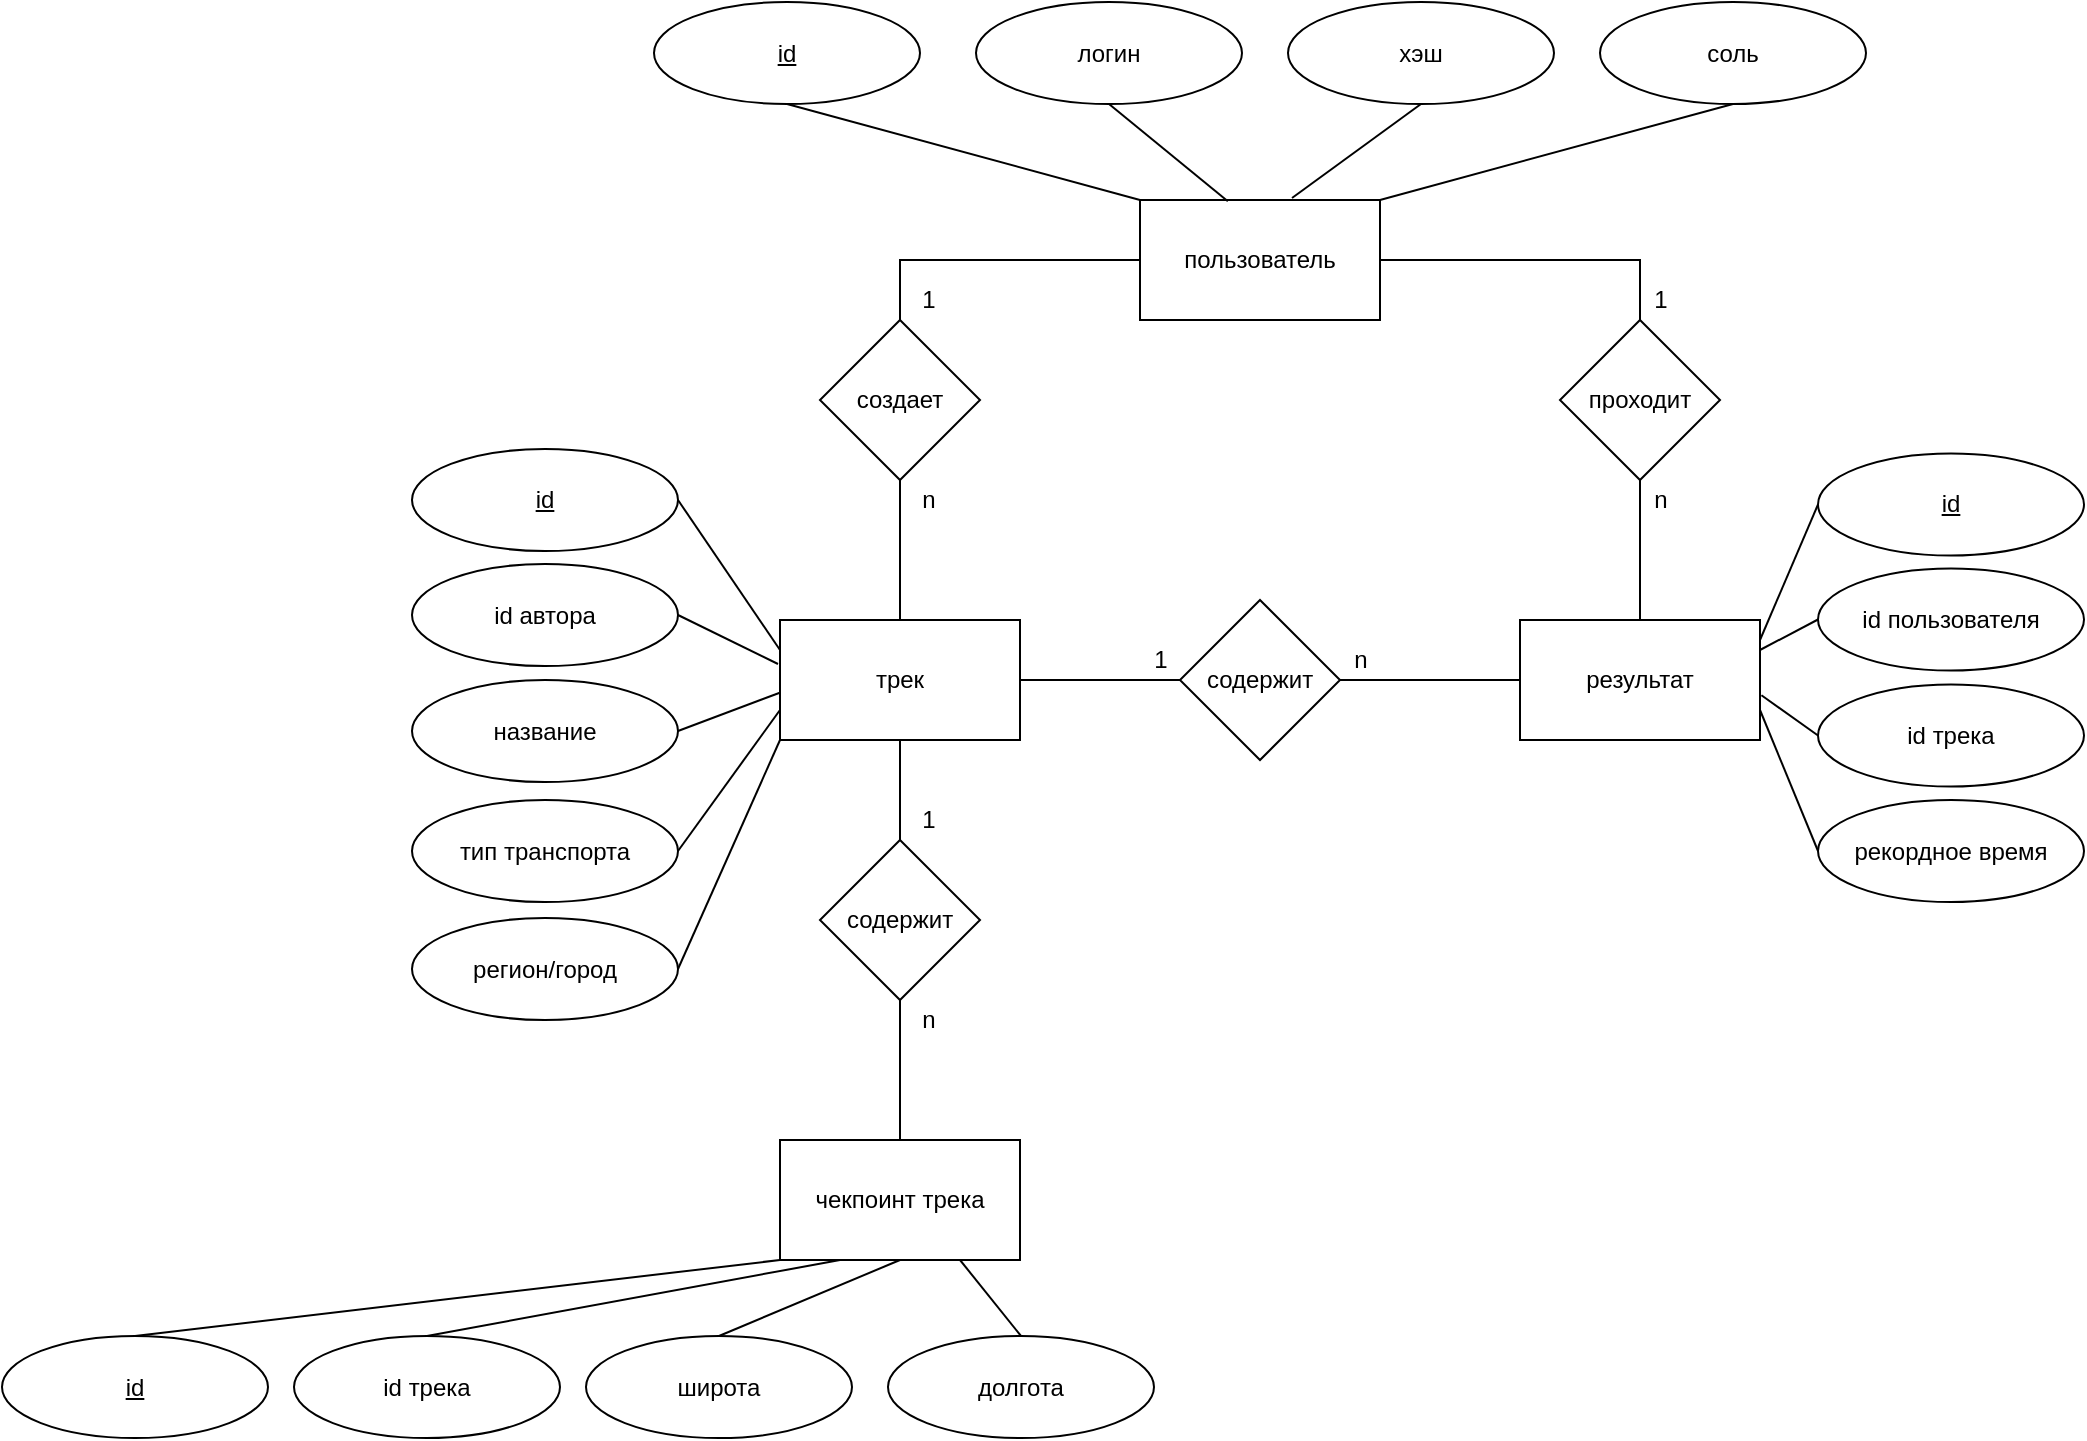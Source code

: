 <mxfile version="17.1.2" type="device"><diagram id="o70lu1VtDJYc2vAxYk9f" name="Page-1"><mxGraphModel dx="1725" dy="723" grid="0" gridSize="10" guides="1" tooltips="1" connect="1" arrows="1" fold="1" page="0" pageScale="1" pageWidth="827" pageHeight="1169" math="0" shadow="0"><root><mxCell id="0"/><mxCell id="1" parent="0"/><mxCell id="kHg4MAI1OFPlCuFPZ9Fh-8" style="edgeStyle=orthogonalEdgeStyle;rounded=0;orthogonalLoop=1;jettySize=auto;html=1;exitX=0.5;exitY=1;exitDx=0;exitDy=0;entryX=0.5;entryY=0;entryDx=0;entryDy=0;endArrow=none;endFill=0;" parent="1" source="kHg4MAI1OFPlCuFPZ9Fh-2" target="kHg4MAI1OFPlCuFPZ9Fh-7" edge="1"><mxGeometry relative="1" as="geometry"/></mxCell><mxCell id="kHg4MAI1OFPlCuFPZ9Fh-17" style="edgeStyle=orthogonalEdgeStyle;rounded=0;orthogonalLoop=1;jettySize=auto;html=1;exitX=0.5;exitY=0;exitDx=0;exitDy=0;entryX=0.5;entryY=1;entryDx=0;entryDy=0;endArrow=none;endFill=0;" parent="1" source="kHg4MAI1OFPlCuFPZ9Fh-2" target="kHg4MAI1OFPlCuFPZ9Fh-15" edge="1"><mxGeometry relative="1" as="geometry"/></mxCell><mxCell id="J5gRa33muQqdaxk7Oa_i-2" style="rounded=0;orthogonalLoop=1;jettySize=auto;html=1;exitX=0;exitY=1;exitDx=0;exitDy=0;entryX=1;entryY=0.5;entryDx=0;entryDy=0;endArrow=none;endFill=0;" edge="1" parent="1" source="kHg4MAI1OFPlCuFPZ9Fh-2" target="J5gRa33muQqdaxk7Oa_i-1"><mxGeometry relative="1" as="geometry"/></mxCell><mxCell id="kHg4MAI1OFPlCuFPZ9Fh-2" value="трек" style="rounded=0;whiteSpace=wrap;html=1;" parent="1" vertex="1"><mxGeometry x="350" y="370" width="120" height="60" as="geometry"/></mxCell><mxCell id="kHg4MAI1OFPlCuFPZ9Fh-3" value="чекпоинт трека" style="rounded=0;whiteSpace=wrap;html=1;" parent="1" vertex="1"><mxGeometry x="350" y="630" width="120" height="60" as="geometry"/></mxCell><mxCell id="kHg4MAI1OFPlCuFPZ9Fh-11" style="edgeStyle=orthogonalEdgeStyle;rounded=0;orthogonalLoop=1;jettySize=auto;html=1;exitX=0;exitY=0.5;exitDx=0;exitDy=0;entryX=1;entryY=0.5;entryDx=0;entryDy=0;endArrow=none;endFill=0;" parent="1" source="kHg4MAI1OFPlCuFPZ9Fh-4" target="kHg4MAI1OFPlCuFPZ9Fh-10" edge="1"><mxGeometry relative="1" as="geometry"/></mxCell><mxCell id="kHg4MAI1OFPlCuFPZ9Fh-4" value="результат" style="rounded=0;whiteSpace=wrap;html=1;" parent="1" vertex="1"><mxGeometry x="720" y="370" width="120" height="60" as="geometry"/></mxCell><mxCell id="kHg4MAI1OFPlCuFPZ9Fh-9" style="edgeStyle=orthogonalEdgeStyle;rounded=0;orthogonalLoop=1;jettySize=auto;html=1;exitX=0.5;exitY=1;exitDx=0;exitDy=0;entryX=0.5;entryY=0;entryDx=0;entryDy=0;endArrow=none;endFill=0;" parent="1" source="kHg4MAI1OFPlCuFPZ9Fh-7" target="kHg4MAI1OFPlCuFPZ9Fh-3" edge="1"><mxGeometry relative="1" as="geometry"/></mxCell><mxCell id="kHg4MAI1OFPlCuFPZ9Fh-7" value="содержит" style="rhombus;whiteSpace=wrap;html=1;" parent="1" vertex="1"><mxGeometry x="370" y="480" width="80" height="80" as="geometry"/></mxCell><mxCell id="kHg4MAI1OFPlCuFPZ9Fh-12" style="edgeStyle=orthogonalEdgeStyle;rounded=0;orthogonalLoop=1;jettySize=auto;html=1;exitX=0;exitY=0.5;exitDx=0;exitDy=0;entryX=1;entryY=0.5;entryDx=0;entryDy=0;endArrow=none;endFill=0;" parent="1" source="kHg4MAI1OFPlCuFPZ9Fh-10" target="kHg4MAI1OFPlCuFPZ9Fh-2" edge="1"><mxGeometry relative="1" as="geometry"/></mxCell><mxCell id="kHg4MAI1OFPlCuFPZ9Fh-10" value="&lt;span&gt;содержит&lt;/span&gt;" style="rhombus;whiteSpace=wrap;html=1;" parent="1" vertex="1"><mxGeometry x="550" y="360" width="80" height="80" as="geometry"/></mxCell><mxCell id="kHg4MAI1OFPlCuFPZ9Fh-19" style="edgeStyle=orthogonalEdgeStyle;rounded=0;orthogonalLoop=1;jettySize=auto;html=1;exitX=1;exitY=0.5;exitDx=0;exitDy=0;entryX=0.5;entryY=0;entryDx=0;entryDy=0;endArrow=none;endFill=0;" parent="1" source="kHg4MAI1OFPlCuFPZ9Fh-14" target="kHg4MAI1OFPlCuFPZ9Fh-16" edge="1"><mxGeometry relative="1" as="geometry"/></mxCell><mxCell id="kHg4MAI1OFPlCuFPZ9Fh-14" value="пользователь" style="rounded=0;whiteSpace=wrap;html=1;" parent="1" vertex="1"><mxGeometry x="530" y="160" width="120" height="60" as="geometry"/></mxCell><mxCell id="kHg4MAI1OFPlCuFPZ9Fh-18" style="edgeStyle=orthogonalEdgeStyle;rounded=0;orthogonalLoop=1;jettySize=auto;html=1;exitX=0.5;exitY=0;exitDx=0;exitDy=0;entryX=0;entryY=0.5;entryDx=0;entryDy=0;endArrow=none;endFill=0;" parent="1" source="kHg4MAI1OFPlCuFPZ9Fh-15" target="kHg4MAI1OFPlCuFPZ9Fh-14" edge="1"><mxGeometry relative="1" as="geometry"/></mxCell><mxCell id="kHg4MAI1OFPlCuFPZ9Fh-15" value="создает" style="rhombus;whiteSpace=wrap;html=1;" parent="1" vertex="1"><mxGeometry x="370" y="220" width="80" height="80" as="geometry"/></mxCell><mxCell id="kHg4MAI1OFPlCuFPZ9Fh-20" style="edgeStyle=orthogonalEdgeStyle;rounded=0;orthogonalLoop=1;jettySize=auto;html=1;exitX=0.5;exitY=1;exitDx=0;exitDy=0;entryX=0.5;entryY=0;entryDx=0;entryDy=0;endArrow=none;endFill=0;" parent="1" source="kHg4MAI1OFPlCuFPZ9Fh-16" target="kHg4MAI1OFPlCuFPZ9Fh-4" edge="1"><mxGeometry relative="1" as="geometry"/></mxCell><mxCell id="kHg4MAI1OFPlCuFPZ9Fh-16" value="проходит" style="rhombus;whiteSpace=wrap;html=1;" parent="1" vertex="1"><mxGeometry x="740" y="220" width="80" height="80" as="geometry"/></mxCell><mxCell id="kHg4MAI1OFPlCuFPZ9Fh-21" value="1" style="text;html=1;align=center;verticalAlign=middle;resizable=0;points=[];autosize=1;strokeColor=none;fillColor=none;" parent="1" vertex="1"><mxGeometry x="530" y="380" width="20" height="20" as="geometry"/></mxCell><mxCell id="kHg4MAI1OFPlCuFPZ9Fh-22" value="n" style="text;html=1;align=center;verticalAlign=middle;resizable=0;points=[];autosize=1;strokeColor=none;fillColor=none;" parent="1" vertex="1"><mxGeometry x="630" y="380" width="20" height="20" as="geometry"/></mxCell><mxCell id="kHg4MAI1OFPlCuFPZ9Fh-23" value="n" style="text;html=1;align=center;verticalAlign=middle;resizable=0;points=[];autosize=1;strokeColor=none;fillColor=none;" parent="1" vertex="1"><mxGeometry x="414" y="560" width="20" height="20" as="geometry"/></mxCell><mxCell id="kHg4MAI1OFPlCuFPZ9Fh-24" value="1" style="text;html=1;align=center;verticalAlign=middle;resizable=0;points=[];autosize=1;strokeColor=none;fillColor=none;" parent="1" vertex="1"><mxGeometry x="414" y="200" width="20" height="20" as="geometry"/></mxCell><mxCell id="kHg4MAI1OFPlCuFPZ9Fh-25" value="1" style="text;html=1;align=center;verticalAlign=middle;resizable=0;points=[];autosize=1;strokeColor=none;fillColor=none;" parent="1" vertex="1"><mxGeometry x="414" y="460" width="20" height="20" as="geometry"/></mxCell><mxCell id="kHg4MAI1OFPlCuFPZ9Fh-30" value="1" style="text;html=1;align=center;verticalAlign=middle;resizable=0;points=[];autosize=1;strokeColor=none;fillColor=none;" parent="1" vertex="1"><mxGeometry x="780" y="200" width="20" height="20" as="geometry"/></mxCell><mxCell id="kHg4MAI1OFPlCuFPZ9Fh-31" value="n" style="text;html=1;align=center;verticalAlign=middle;resizable=0;points=[];autosize=1;strokeColor=none;fillColor=none;" parent="1" vertex="1"><mxGeometry x="780" y="300" width="20" height="20" as="geometry"/></mxCell><mxCell id="kHg4MAI1OFPlCuFPZ9Fh-32" value="n" style="text;html=1;align=center;verticalAlign=middle;resizable=0;points=[];autosize=1;strokeColor=none;fillColor=none;" parent="1" vertex="1"><mxGeometry x="414" y="300" width="20" height="20" as="geometry"/></mxCell><mxCell id="zCQYq9oeoQjWeVQ10Bgh-9" style="edgeStyle=none;rounded=0;orthogonalLoop=1;jettySize=auto;html=1;exitX=0.5;exitY=1;exitDx=0;exitDy=0;entryX=0;entryY=0;entryDx=0;entryDy=0;endArrow=none;endFill=0;" parent="1" source="zCQYq9oeoQjWeVQ10Bgh-1" target="kHg4MAI1OFPlCuFPZ9Fh-14" edge="1"><mxGeometry relative="1" as="geometry"/></mxCell><mxCell id="zCQYq9oeoQjWeVQ10Bgh-1" value="&lt;u&gt;id&lt;/u&gt;" style="ellipse;whiteSpace=wrap;html=1;" parent="1" vertex="1"><mxGeometry x="287" y="61" width="133" height="51" as="geometry"/></mxCell><mxCell id="zCQYq9oeoQjWeVQ10Bgh-7" style="edgeStyle=none;rounded=0;orthogonalLoop=1;jettySize=auto;html=1;exitX=0.5;exitY=1;exitDx=0;exitDy=0;endArrow=none;endFill=0;entryX=0.366;entryY=0.011;entryDx=0;entryDy=0;entryPerimeter=0;" parent="1" source="zCQYq9oeoQjWeVQ10Bgh-2" target="kHg4MAI1OFPlCuFPZ9Fh-14" edge="1"><mxGeometry relative="1" as="geometry"/></mxCell><mxCell id="zCQYq9oeoQjWeVQ10Bgh-2" value="логин" style="ellipse;whiteSpace=wrap;html=1;" parent="1" vertex="1"><mxGeometry x="448" y="61" width="133" height="51" as="geometry"/></mxCell><mxCell id="zCQYq9oeoQjWeVQ10Bgh-8" style="edgeStyle=none;rounded=0;orthogonalLoop=1;jettySize=auto;html=1;exitX=0.5;exitY=1;exitDx=0;exitDy=0;endArrow=none;endFill=0;" parent="1" source="zCQYq9oeoQjWeVQ10Bgh-3" edge="1"><mxGeometry relative="1" as="geometry"><mxPoint x="606" y="159" as="targetPoint"/></mxGeometry></mxCell><mxCell id="zCQYq9oeoQjWeVQ10Bgh-3" value="хэш" style="ellipse;whiteSpace=wrap;html=1;" parent="1" vertex="1"><mxGeometry x="604" y="61" width="133" height="51" as="geometry"/></mxCell><mxCell id="zCQYq9oeoQjWeVQ10Bgh-10" style="edgeStyle=none;rounded=0;orthogonalLoop=1;jettySize=auto;html=1;exitX=0.5;exitY=1;exitDx=0;exitDy=0;entryX=1;entryY=0;entryDx=0;entryDy=0;endArrow=none;endFill=0;" parent="1" source="zCQYq9oeoQjWeVQ10Bgh-4" target="kHg4MAI1OFPlCuFPZ9Fh-14" edge="1"><mxGeometry relative="1" as="geometry"/></mxCell><mxCell id="zCQYq9oeoQjWeVQ10Bgh-4" value="соль" style="ellipse;whiteSpace=wrap;html=1;" parent="1" vertex="1"><mxGeometry x="760" y="61" width="133" height="51" as="geometry"/></mxCell><mxCell id="zCQYq9oeoQjWeVQ10Bgh-41" style="edgeStyle=none;rounded=0;orthogonalLoop=1;jettySize=auto;html=1;exitX=0.5;exitY=0;exitDx=0;exitDy=0;entryX=0.25;entryY=1;entryDx=0;entryDy=0;endArrow=none;endFill=0;" parent="1" source="zCQYq9oeoQjWeVQ10Bgh-11" target="kHg4MAI1OFPlCuFPZ9Fh-3" edge="1"><mxGeometry relative="1" as="geometry"/></mxCell><mxCell id="zCQYq9oeoQjWeVQ10Bgh-11" value="id трека" style="ellipse;whiteSpace=wrap;html=1;" parent="1" vertex="1"><mxGeometry x="107" y="728" width="133" height="51" as="geometry"/></mxCell><mxCell id="zCQYq9oeoQjWeVQ10Bgh-40" style="edgeStyle=none;rounded=0;orthogonalLoop=1;jettySize=auto;html=1;exitX=0.5;exitY=0;exitDx=0;exitDy=0;entryX=0.5;entryY=1;entryDx=0;entryDy=0;endArrow=none;endFill=0;" parent="1" source="zCQYq9oeoQjWeVQ10Bgh-12" target="kHg4MAI1OFPlCuFPZ9Fh-3" edge="1"><mxGeometry relative="1" as="geometry"/></mxCell><mxCell id="zCQYq9oeoQjWeVQ10Bgh-12" value="широта" style="ellipse;whiteSpace=wrap;html=1;" parent="1" vertex="1"><mxGeometry x="253" y="728" width="133" height="51" as="geometry"/></mxCell><mxCell id="zCQYq9oeoQjWeVQ10Bgh-39" style="edgeStyle=none;rounded=0;orthogonalLoop=1;jettySize=auto;html=1;exitX=0.5;exitY=0;exitDx=0;exitDy=0;entryX=0.75;entryY=1;entryDx=0;entryDy=0;endArrow=none;endFill=0;" parent="1" source="zCQYq9oeoQjWeVQ10Bgh-13" target="kHg4MAI1OFPlCuFPZ9Fh-3" edge="1"><mxGeometry relative="1" as="geometry"/></mxCell><mxCell id="zCQYq9oeoQjWeVQ10Bgh-13" value="долгота" style="ellipse;whiteSpace=wrap;html=1;" parent="1" vertex="1"><mxGeometry x="404" y="728" width="133" height="51" as="geometry"/></mxCell><mxCell id="zCQYq9oeoQjWeVQ10Bgh-42" style="edgeStyle=none;rounded=0;orthogonalLoop=1;jettySize=auto;html=1;exitX=0.5;exitY=0;exitDx=0;exitDy=0;entryX=0;entryY=1;entryDx=0;entryDy=0;endArrow=none;endFill=0;" parent="1" source="zCQYq9oeoQjWeVQ10Bgh-15" target="kHg4MAI1OFPlCuFPZ9Fh-3" edge="1"><mxGeometry relative="1" as="geometry"/></mxCell><mxCell id="zCQYq9oeoQjWeVQ10Bgh-15" value="&lt;u&gt;id&lt;/u&gt;" style="ellipse;whiteSpace=wrap;html=1;" parent="1" vertex="1"><mxGeometry x="-39" y="728" width="133" height="51" as="geometry"/></mxCell><mxCell id="zCQYq9oeoQjWeVQ10Bgh-43" style="edgeStyle=none;rounded=0;orthogonalLoop=1;jettySize=auto;html=1;exitX=1;exitY=0.5;exitDx=0;exitDy=0;entryX=0;entryY=0.25;entryDx=0;entryDy=0;endArrow=none;endFill=0;" parent="1" source="zCQYq9oeoQjWeVQ10Bgh-16" target="kHg4MAI1OFPlCuFPZ9Fh-2" edge="1"><mxGeometry relative="1" as="geometry"/></mxCell><mxCell id="zCQYq9oeoQjWeVQ10Bgh-16" value="&lt;u&gt;id&lt;/u&gt;" style="ellipse;whiteSpace=wrap;html=1;" parent="1" vertex="1"><mxGeometry x="166" y="284.5" width="133" height="51" as="geometry"/></mxCell><mxCell id="zCQYq9oeoQjWeVQ10Bgh-45" style="edgeStyle=none;rounded=0;orthogonalLoop=1;jettySize=auto;html=1;exitX=1;exitY=0.5;exitDx=0;exitDy=0;entryX=-0.001;entryY=0.606;entryDx=0;entryDy=0;entryPerimeter=0;endArrow=none;endFill=0;" parent="1" source="zCQYq9oeoQjWeVQ10Bgh-17" target="kHg4MAI1OFPlCuFPZ9Fh-2" edge="1"><mxGeometry relative="1" as="geometry"/></mxCell><mxCell id="zCQYq9oeoQjWeVQ10Bgh-17" value="название" style="ellipse;whiteSpace=wrap;html=1;" parent="1" vertex="1"><mxGeometry x="166" y="400" width="133" height="51" as="geometry"/></mxCell><mxCell id="zCQYq9oeoQjWeVQ10Bgh-47" style="edgeStyle=none;rounded=0;orthogonalLoop=1;jettySize=auto;html=1;exitX=1;exitY=0.5;exitDx=0;exitDy=0;endArrow=none;endFill=0;" parent="1" source="zCQYq9oeoQjWeVQ10Bgh-18" edge="1"><mxGeometry relative="1" as="geometry"><mxPoint x="349" y="392" as="targetPoint"/></mxGeometry></mxCell><mxCell id="zCQYq9oeoQjWeVQ10Bgh-18" value="id автора" style="ellipse;whiteSpace=wrap;html=1;" parent="1" vertex="1"><mxGeometry x="166" y="342" width="133" height="51" as="geometry"/></mxCell><mxCell id="zCQYq9oeoQjWeVQ10Bgh-46" style="edgeStyle=none;rounded=0;orthogonalLoop=1;jettySize=auto;html=1;exitX=1;exitY=0.5;exitDx=0;exitDy=0;entryX=0;entryY=0.75;entryDx=0;entryDy=0;endArrow=none;endFill=0;" parent="1" source="zCQYq9oeoQjWeVQ10Bgh-19" target="kHg4MAI1OFPlCuFPZ9Fh-2" edge="1"><mxGeometry relative="1" as="geometry"/></mxCell><mxCell id="zCQYq9oeoQjWeVQ10Bgh-19" value="тип транспорта" style="ellipse;whiteSpace=wrap;html=1;" parent="1" vertex="1"><mxGeometry x="166" y="460" width="133" height="51" as="geometry"/></mxCell><mxCell id="zCQYq9oeoQjWeVQ10Bgh-48" style="edgeStyle=none;rounded=0;orthogonalLoop=1;jettySize=auto;html=1;exitX=0;exitY=0.5;exitDx=0;exitDy=0;endArrow=none;endFill=0;" parent="1" source="zCQYq9oeoQjWeVQ10Bgh-20" edge="1"><mxGeometry relative="1" as="geometry"><mxPoint x="840" y="380" as="targetPoint"/></mxGeometry></mxCell><mxCell id="zCQYq9oeoQjWeVQ10Bgh-20" value="&lt;u&gt;id&lt;/u&gt;" style="ellipse;whiteSpace=wrap;html=1;" parent="1" vertex="1"><mxGeometry x="869" y="286.75" width="133" height="51" as="geometry"/></mxCell><mxCell id="zCQYq9oeoQjWeVQ10Bgh-50" style="edgeStyle=none;rounded=0;orthogonalLoop=1;jettySize=auto;html=1;exitX=0;exitY=0.5;exitDx=0;exitDy=0;entryX=1.006;entryY=0.627;entryDx=0;entryDy=0;entryPerimeter=0;endArrow=none;endFill=0;" parent="1" source="zCQYq9oeoQjWeVQ10Bgh-21" target="kHg4MAI1OFPlCuFPZ9Fh-4" edge="1"><mxGeometry relative="1" as="geometry"/></mxCell><mxCell id="zCQYq9oeoQjWeVQ10Bgh-21" value="id трека" style="ellipse;whiteSpace=wrap;html=1;" parent="1" vertex="1"><mxGeometry x="869" y="402.25" width="133" height="51" as="geometry"/></mxCell><mxCell id="zCQYq9oeoQjWeVQ10Bgh-49" style="edgeStyle=none;rounded=0;orthogonalLoop=1;jettySize=auto;html=1;exitX=0;exitY=0.5;exitDx=0;exitDy=0;entryX=1;entryY=0.25;entryDx=0;entryDy=0;endArrow=none;endFill=0;" parent="1" source="zCQYq9oeoQjWeVQ10Bgh-22" target="kHg4MAI1OFPlCuFPZ9Fh-4" edge="1"><mxGeometry relative="1" as="geometry"/></mxCell><mxCell id="zCQYq9oeoQjWeVQ10Bgh-22" value="id пользователя" style="ellipse;whiteSpace=wrap;html=1;" parent="1" vertex="1"><mxGeometry x="869" y="344.25" width="133" height="51" as="geometry"/></mxCell><mxCell id="zCQYq9oeoQjWeVQ10Bgh-51" style="edgeStyle=none;rounded=0;orthogonalLoop=1;jettySize=auto;html=1;exitX=0;exitY=0.5;exitDx=0;exitDy=0;entryX=1;entryY=0.75;entryDx=0;entryDy=0;endArrow=none;endFill=0;" parent="1" source="zCQYq9oeoQjWeVQ10Bgh-23" target="kHg4MAI1OFPlCuFPZ9Fh-4" edge="1"><mxGeometry relative="1" as="geometry"/></mxCell><mxCell id="zCQYq9oeoQjWeVQ10Bgh-23" value="рекордное время" style="ellipse;whiteSpace=wrap;html=1;" parent="1" vertex="1"><mxGeometry x="869" y="460" width="133" height="51" as="geometry"/></mxCell><mxCell id="J5gRa33muQqdaxk7Oa_i-1" value="регион/город" style="ellipse;whiteSpace=wrap;html=1;" vertex="1" parent="1"><mxGeometry x="166" y="519" width="133" height="51" as="geometry"/></mxCell></root></mxGraphModel></diagram></mxfile>